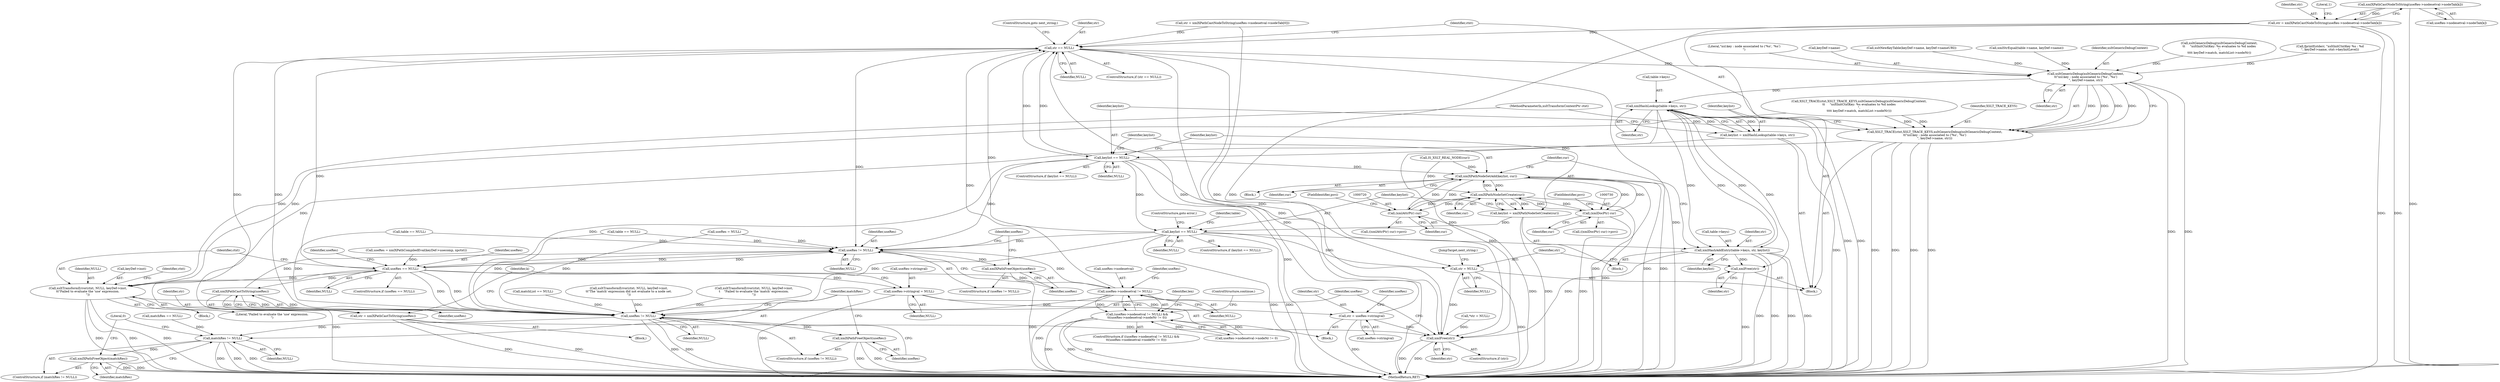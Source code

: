 digraph "0_Chrome_96dbafe288dbe2f0cc45fa3c39daf6d0c37acbab_17@array" {
"1000752" [label="(Call,xmlXPathCastNodeToString(useRes->nodesetval->nodeTab[k]))"];
"1000750" [label="(Call,str = xmlXPathCastNodeToString(useRes->nodesetval->nodeTab[k]))"];
"1000654" [label="(Call,str == NULL)"];
"1000547" [label="(Call,useRes != NULL)"];
"1000550" [label="(Call,xmlXPathFreeObject(useRes))"];
"1000560" [label="(Call,useRes == NULL)"];
"1000564" [label="(Call,xsltTransformError(ctxt, NULL, keyDef->inst,\n\t\t\"Failed to evaluate the 'use' expression.\n\"))"];
"1000811" [label="(Call,useRes != NULL)"];
"1000814" [label="(Call,xmlXPathFreeObject(useRes))"];
"1000817" [label="(Call,matchRes != NULL)"];
"1000820" [label="(Call,xmlXPathFreeObject(matchRes))"];
"1000586" [label="(Call,useRes->nodesetval != NULL)"];
"1000585" [label="(Call,(useRes->nodesetval != NULL) &&\n\t\t(useRes->nodesetval->nodeNr != 0))"];
"1000636" [label="(Call,useRes->stringval = NULL)"];
"1000631" [label="(Call,str = useRes->stringval)"];
"1000808" [label="(Call,xmlFree(str))"];
"1000645" [label="(Call,xmlXPathCastToString(useRes))"];
"1000643" [label="(Call,str = xmlXPathCastToString(useRes))"];
"1000661" [label="(Call,xsltGenericDebug(xsltGenericDebugContext,\n\t\t\"xsl:key : node associated to ('%s', '%s')\n\", keyDef->name, str))"];
"1000658" [label="(Call,XSLT_TRACE(ctxt,XSLT_TRACE_KEYS,xsltGenericDebug(xsltGenericDebugContext,\n\t\t\"xsl:key : node associated to ('%s', '%s')\n\", keyDef->name, str)))"];
"1000670" [label="(Call,xmlHashLookup(table->keys, str))"];
"1000668" [label="(Call,keylist = xmlHashLookup(table->keys, str))"];
"1000676" [label="(Call,keylist == NULL)"];
"1000685" [label="(Call,keylist == NULL)"];
"1000689" [label="(Call,xmlHashAddEntry(table->keys, str, keylist))"];
"1000737" [label="(Call,xmlFree(str))"];
"1000739" [label="(Call,str = NULL)"];
"1000697" [label="(Call,xmlXPathNodeSetAdd(keylist, cur))"];
"1000682" [label="(Call,xmlXPathNodeSetCreate(cur))"];
"1000680" [label="(Call,keylist = xmlXPathNodeSetCreate(cur))"];
"1000719" [label="(Call,(xmlAttrPtr) cur)"];
"1000729" [label="(Call,(xmlDocPtr) cur)"];
"1000680" [label="(Call,keylist = xmlXPathNodeSetCreate(cur))"];
"1000584" [label="(ControlStructure,if ((useRes->nodesetval != NULL) &&\n\t\t(useRes->nodesetval->nodeNr != 0)))"];
"1000632" [label="(Identifier,str)"];
"1000812" [label="(Identifier,useRes)"];
"1000486" [label="(Call,table == NULL)"];
"1000658" [label="(Call,XSLT_TRACE(ctxt,XSLT_TRACE_KEYS,xsltGenericDebug(xsltGenericDebugContext,\n\t\t\"xsl:key : node associated to ('%s', '%s')\n\", keyDef->name, str)))"];
"1000115" [label="(MethodParameterIn,xsltTransformContextPtr ctxt)"];
"1000631" [label="(Call,str = useRes->stringval)"];
"1000740" [label="(Identifier,str)"];
"1000808" [label="(Call,xmlFree(str))"];
"1000636" [label="(Call,useRes->stringval = NULL)"];
"1000570" [label="(Literal,\"Failed to evaluate the 'use' expression.\n\")"];
"1000741" [label="(Identifier,NULL)"];
"1000655" [label="(Identifier,str)"];
"1000811" [label="(Call,useRes != NULL)"];
"1000657" [label="(ControlStructure,goto next_string;)"];
"1000580" [label="(Identifier,useRes)"];
"1000742" [label="(JumpTarget,next_string:)"];
"1000427" [label="(Call,xmlStrEqual(table->name, keyDef->name))"];
"1000587" [label="(Call,useRes->nodesetval)"];
"1000656" [label="(Identifier,NULL)"];
"1000640" [label="(Identifier,NULL)"];
"1000136" [label="(Call,*str = NULL)"];
"1000562" [label="(Identifier,NULL)"];
"1000586" [label="(Call,useRes->nodesetval != NULL)"];
"1000646" [label="(Identifier,useRes)"];
"1000818" [label="(Identifier,matchRes)"];
"1000702" [label="(Identifier,cur)"];
"1000550" [label="(Call,xmlXPathFreeObject(useRes))"];
"1000547" [label="(Call,useRes != NULL)"];
"1000687" [label="(Identifier,NULL)"];
"1000585" [label="(Call,(useRes->nodesetval != NULL) &&\n\t\t(useRes->nodesetval->nodeNr != 0))"];
"1000654" [label="(Call,str == NULL)"];
"1000816" [label="(ControlStructure,if (matchRes != NULL))"];
"1000573" [label="(Identifier,ctxt)"];
"1000559" [label="(ControlStructure,if (useRes == NULL))"];
"1000644" [label="(Identifier,str)"];
"1000552" [label="(Call,useRes = xmlXPathCompiledEval(keyDef->usecomp, xpctxt))"];
"1000821" [label="(Identifier,matchRes)"];
"1000366" [label="(Call,XSLT_TRACE(ctxt,XSLT_TRACE_KEYS,xsltGenericDebug(xsltGenericDebugContext,\n\t\t     \"xsltInitCtxtKey: %s evaluates to %d nodes\n\",\n\t\t\t\t keyDef->match, matchList->nodeNr)))"];
"1000722" [label="(FieldIdentifier,psvi)"];
"1000685" [label="(Call,keylist == NULL)"];
"1000637" [label="(Call,useRes->stringval)"];
"1000750" [label="(Call,str = xmlXPathCastNodeToString(useRes->nodesetval->nodeTab[k]))"];
"1000564" [label="(Call,xsltTransformError(ctxt, NULL, keyDef->inst,\n\t\t\"Failed to evaluate the 'use' expression.\n\"))"];
"1000819" [label="(Identifier,NULL)"];
"1000824" [label="(MethodReturn,RET)"];
"1000546" [label="(ControlStructure,if (useRes != NULL))"];
"1000682" [label="(Call,xmlXPathNodeSetCreate(cur))"];
"1000132" [label="(Call,useRes = NULL)"];
"1000690" [label="(Call,table->keys)"];
"1000814" [label="(Call,xmlXPathFreeObject(useRes))"];
"1000732" [label="(FieldIdentifier,psvi)"];
"1000563" [label="(Block,)"];
"1000669" [label="(Identifier,keylist)"];
"1000642" [label="(Block,)"];
"1000645" [label="(Call,xmlXPathCastToString(useRes))"];
"1000699" [label="(Identifier,cur)"];
"1000729" [label="(Call,(xmlDocPtr) cur)"];
"1000698" [label="(Identifier,keylist)"];
"1000737" [label="(Call,xmlFree(str))"];
"1000751" [label="(Identifier,str)"];
"1000694" [label="(Identifier,keylist)"];
"1000752" [label="(Call,xmlXPathCastNodeToString(useRes->nodesetval->nodeTab[k]))"];
"1000548" [label="(Identifier,useRes)"];
"1000718" [label="(Call,((xmlAttrPtr) cur)->psvi)"];
"1000675" [label="(ControlStructure,if (keylist == NULL))"];
"1000681" [label="(Identifier,keylist)"];
"1000561" [label="(Identifier,useRes)"];
"1000553" [label="(Identifier,useRes)"];
"1000728" [label="(Call,((xmlDocPtr) cur)->psvi)"];
"1000661" [label="(Call,xsltGenericDebug(xsltGenericDebugContext,\n\t\t\"xsl:key : node associated to ('%s', '%s')\n\", keyDef->name, str))"];
"1000638" [label="(Identifier,useRes)"];
"1000662" [label="(Identifier,xsltGenericDebugContext)"];
"1000809" [label="(Identifier,str)"];
"1000565" [label="(Identifier,ctxt)"];
"1000369" [label="(Call,xsltGenericDebug(xsltGenericDebugContext,\n\t\t     \"xsltInitCtxtKey: %s evaluates to %d nodes\n\",\n\t\t\t\t keyDef->match, matchList->nodeNr))"];
"1000693" [label="(Identifier,str)"];
"1000591" [label="(Call,useRes->nodesetval->nodeNr != 0)"];
"1000739" [label="(Call,str = NULL)"];
"1000820" [label="(Call,xmlXPathFreeObject(matchRes))"];
"1000668" [label="(Call,keylist = xmlHashLookup(table->keys, str))"];
"1000677" [label="(Identifier,keylist)"];
"1000679" [label="(Block,)"];
"1000560" [label="(Call,useRes == NULL)"];
"1000389" [label="(Call,xsltTransformError(ctxt, NULL, keyDef->inst,\n\t\t\"The 'match' expression did not evaluate to a node set.\n\"))"];
"1000688" [label="(ControlStructure,goto error;)"];
"1000653" [label="(ControlStructure,if (str == NULL))"];
"1000738" [label="(Identifier,str)"];
"1000731" [label="(Identifier,cur)"];
"1000683" [label="(Identifier,cur)"];
"1000633" [label="(Call,useRes->stringval)"];
"1000652" [label="(Block,)"];
"1000691" [label="(Identifier,table)"];
"1000322" [label="(Call,matchRes == NULL)"];
"1000719" [label="(Call,(xmlAttrPtr) cur)"];
"1000335" [label="(Call,xsltTransformError(ctxt, NULL, keyDef->inst,\n\t    \"Failed to evaluate the 'match' expression.\n\"))"];
"1000721" [label="(Identifier,cur)"];
"1000150" [label="(Call,fprintf(stderr, \"xsltInitCtxtKey %s : %d\n\", keyDef->name, ctxt->keyInitLevel))"];
"1000678" [label="(Identifier,NULL)"];
"1000689" [label="(Call,xmlHashAddEntry(table->keys, str, keylist))"];
"1000606" [label="(Call,str = xmlXPathCastNodeToString(useRes->nodesetval->nodeTab[0]))"];
"1000648" [label="(Identifier,k)"];
"1000671" [label="(Call,table->keys)"];
"1000630" [label="(Block,)"];
"1000472" [label="(Call,table == NULL)"];
"1000697" [label="(Call,xmlXPathNodeSetAdd(keylist, cur))"];
"1000659" [label="(Identifier,ctxt)"];
"1000533" [label="(Call,IS_XSLT_REAL_NODE(cur))"];
"1000549" [label="(Identifier,NULL)"];
"1000594" [label="(Identifier,useRes)"];
"1000696" [label="(Block,)"];
"1000600" [label="(Identifier,len)"];
"1000590" [label="(Identifier,NULL)"];
"1000670" [label="(Call,xmlHashLookup(table->keys, str))"];
"1000667" [label="(Identifier,str)"];
"1000674" [label="(Identifier,str)"];
"1000676" [label="(Call,keylist == NULL)"];
"1000663" [label="(Literal,\"xsl:key : node associated to ('%s', '%s')\n\")"];
"1000651" [label="(Literal,1)"];
"1000806" [label="(ControlStructure,if (str))"];
"1000813" [label="(Identifier,NULL)"];
"1000404" [label="(Call,matchList == NULL)"];
"1000551" [label="(Identifier,useRes)"];
"1000566" [label="(Identifier,NULL)"];
"1000664" [label="(Call,keyDef->name)"];
"1000567" [label="(Call,keyDef->inst)"];
"1000643" [label="(Call,str = xmlXPathCastToString(useRes))"];
"1000618" [label="(ControlStructure,continue;)"];
"1000815" [label="(Identifier,useRes)"];
"1000753" [label="(Call,useRes->nodesetval->nodeTab[k])"];
"1000478" [label="(Call,xsltNewKeyTable(keyDef->name, keyDef->nameURI))"];
"1000686" [label="(Identifier,keylist)"];
"1000823" [label="(Literal,0)"];
"1000817" [label="(Call,matchRes != NULL)"];
"1000810" [label="(ControlStructure,if (useRes != NULL))"];
"1000660" [label="(Identifier,XSLT_TRACE_KEYS)"];
"1000684" [label="(ControlStructure,if (keylist == NULL))"];
"1000752" -> "1000750"  [label="AST: "];
"1000752" -> "1000753"  [label="CFG: "];
"1000753" -> "1000752"  [label="AST: "];
"1000750" -> "1000752"  [label="CFG: "];
"1000752" -> "1000824"  [label="DDG: "];
"1000752" -> "1000750"  [label="DDG: "];
"1000750" -> "1000652"  [label="AST: "];
"1000751" -> "1000750"  [label="AST: "];
"1000651" -> "1000750"  [label="CFG: "];
"1000750" -> "1000824"  [label="DDG: "];
"1000750" -> "1000824"  [label="DDG: "];
"1000750" -> "1000654"  [label="DDG: "];
"1000750" -> "1000808"  [label="DDG: "];
"1000654" -> "1000653"  [label="AST: "];
"1000654" -> "1000656"  [label="CFG: "];
"1000655" -> "1000654"  [label="AST: "];
"1000656" -> "1000654"  [label="AST: "];
"1000657" -> "1000654"  [label="CFG: "];
"1000659" -> "1000654"  [label="CFG: "];
"1000654" -> "1000824"  [label="DDG: "];
"1000654" -> "1000824"  [label="DDG: "];
"1000654" -> "1000547"  [label="DDG: "];
"1000606" -> "1000654"  [label="DDG: "];
"1000631" -> "1000654"  [label="DDG: "];
"1000643" -> "1000654"  [label="DDG: "];
"1000560" -> "1000654"  [label="DDG: "];
"1000586" -> "1000654"  [label="DDG: "];
"1000676" -> "1000654"  [label="DDG: "];
"1000685" -> "1000654"  [label="DDG: "];
"1000654" -> "1000661"  [label="DDG: "];
"1000654" -> "1000676"  [label="DDG: "];
"1000654" -> "1000808"  [label="DDG: "];
"1000654" -> "1000811"  [label="DDG: "];
"1000547" -> "1000546"  [label="AST: "];
"1000547" -> "1000549"  [label="CFG: "];
"1000548" -> "1000547"  [label="AST: "];
"1000549" -> "1000547"  [label="AST: "];
"1000551" -> "1000547"  [label="CFG: "];
"1000553" -> "1000547"  [label="CFG: "];
"1000645" -> "1000547"  [label="DDG: "];
"1000132" -> "1000547"  [label="DDG: "];
"1000560" -> "1000547"  [label="DDG: "];
"1000560" -> "1000547"  [label="DDG: "];
"1000676" -> "1000547"  [label="DDG: "];
"1000586" -> "1000547"  [label="DDG: "];
"1000486" -> "1000547"  [label="DDG: "];
"1000472" -> "1000547"  [label="DDG: "];
"1000685" -> "1000547"  [label="DDG: "];
"1000547" -> "1000550"  [label="DDG: "];
"1000547" -> "1000560"  [label="DDG: "];
"1000550" -> "1000546"  [label="AST: "];
"1000550" -> "1000551"  [label="CFG: "];
"1000551" -> "1000550"  [label="AST: "];
"1000553" -> "1000550"  [label="CFG: "];
"1000550" -> "1000824"  [label="DDG: "];
"1000560" -> "1000559"  [label="AST: "];
"1000560" -> "1000562"  [label="CFG: "];
"1000561" -> "1000560"  [label="AST: "];
"1000562" -> "1000560"  [label="AST: "];
"1000565" -> "1000560"  [label="CFG: "];
"1000580" -> "1000560"  [label="CFG: "];
"1000560" -> "1000824"  [label="DDG: "];
"1000552" -> "1000560"  [label="DDG: "];
"1000560" -> "1000564"  [label="DDG: "];
"1000560" -> "1000586"  [label="DDG: "];
"1000560" -> "1000636"  [label="DDG: "];
"1000560" -> "1000645"  [label="DDG: "];
"1000560" -> "1000811"  [label="DDG: "];
"1000560" -> "1000811"  [label="DDG: "];
"1000564" -> "1000563"  [label="AST: "];
"1000564" -> "1000570"  [label="CFG: "];
"1000565" -> "1000564"  [label="AST: "];
"1000566" -> "1000564"  [label="AST: "];
"1000567" -> "1000564"  [label="AST: "];
"1000570" -> "1000564"  [label="AST: "];
"1000573" -> "1000564"  [label="CFG: "];
"1000564" -> "1000824"  [label="DDG: "];
"1000564" -> "1000824"  [label="DDG: "];
"1000564" -> "1000824"  [label="DDG: "];
"1000366" -> "1000564"  [label="DDG: "];
"1000658" -> "1000564"  [label="DDG: "];
"1000115" -> "1000564"  [label="DDG: "];
"1000564" -> "1000811"  [label="DDG: "];
"1000811" -> "1000810"  [label="AST: "];
"1000811" -> "1000813"  [label="CFG: "];
"1000812" -> "1000811"  [label="AST: "];
"1000813" -> "1000811"  [label="AST: "];
"1000815" -> "1000811"  [label="CFG: "];
"1000818" -> "1000811"  [label="CFG: "];
"1000811" -> "1000824"  [label="DDG: "];
"1000811" -> "1000824"  [label="DDG: "];
"1000645" -> "1000811"  [label="DDG: "];
"1000132" -> "1000811"  [label="DDG: "];
"1000676" -> "1000811"  [label="DDG: "];
"1000586" -> "1000811"  [label="DDG: "];
"1000486" -> "1000811"  [label="DDG: "];
"1000472" -> "1000811"  [label="DDG: "];
"1000685" -> "1000811"  [label="DDG: "];
"1000404" -> "1000811"  [label="DDG: "];
"1000389" -> "1000811"  [label="DDG: "];
"1000335" -> "1000811"  [label="DDG: "];
"1000811" -> "1000814"  [label="DDG: "];
"1000811" -> "1000817"  [label="DDG: "];
"1000814" -> "1000810"  [label="AST: "];
"1000814" -> "1000815"  [label="CFG: "];
"1000815" -> "1000814"  [label="AST: "];
"1000818" -> "1000814"  [label="CFG: "];
"1000814" -> "1000824"  [label="DDG: "];
"1000814" -> "1000824"  [label="DDG: "];
"1000817" -> "1000816"  [label="AST: "];
"1000817" -> "1000819"  [label="CFG: "];
"1000818" -> "1000817"  [label="AST: "];
"1000819" -> "1000817"  [label="AST: "];
"1000821" -> "1000817"  [label="CFG: "];
"1000823" -> "1000817"  [label="CFG: "];
"1000817" -> "1000824"  [label="DDG: "];
"1000817" -> "1000824"  [label="DDG: "];
"1000817" -> "1000824"  [label="DDG: "];
"1000322" -> "1000817"  [label="DDG: "];
"1000817" -> "1000820"  [label="DDG: "];
"1000820" -> "1000816"  [label="AST: "];
"1000820" -> "1000821"  [label="CFG: "];
"1000821" -> "1000820"  [label="AST: "];
"1000823" -> "1000820"  [label="CFG: "];
"1000820" -> "1000824"  [label="DDG: "];
"1000820" -> "1000824"  [label="DDG: "];
"1000586" -> "1000585"  [label="AST: "];
"1000586" -> "1000590"  [label="CFG: "];
"1000587" -> "1000586"  [label="AST: "];
"1000590" -> "1000586"  [label="AST: "];
"1000594" -> "1000586"  [label="CFG: "];
"1000585" -> "1000586"  [label="CFG: "];
"1000586" -> "1000824"  [label="DDG: "];
"1000586" -> "1000585"  [label="DDG: "];
"1000586" -> "1000585"  [label="DDG: "];
"1000585" -> "1000584"  [label="AST: "];
"1000585" -> "1000591"  [label="CFG: "];
"1000591" -> "1000585"  [label="AST: "];
"1000600" -> "1000585"  [label="CFG: "];
"1000618" -> "1000585"  [label="CFG: "];
"1000585" -> "1000824"  [label="DDG: "];
"1000585" -> "1000824"  [label="DDG: "];
"1000585" -> "1000824"  [label="DDG: "];
"1000591" -> "1000585"  [label="DDG: "];
"1000591" -> "1000585"  [label="DDG: "];
"1000636" -> "1000630"  [label="AST: "];
"1000636" -> "1000640"  [label="CFG: "];
"1000637" -> "1000636"  [label="AST: "];
"1000640" -> "1000636"  [label="AST: "];
"1000648" -> "1000636"  [label="CFG: "];
"1000636" -> "1000824"  [label="DDG: "];
"1000636" -> "1000631"  [label="DDG: "];
"1000631" -> "1000630"  [label="AST: "];
"1000631" -> "1000633"  [label="CFG: "];
"1000632" -> "1000631"  [label="AST: "];
"1000633" -> "1000631"  [label="AST: "];
"1000638" -> "1000631"  [label="CFG: "];
"1000631" -> "1000824"  [label="DDG: "];
"1000631" -> "1000808"  [label="DDG: "];
"1000808" -> "1000806"  [label="AST: "];
"1000808" -> "1000809"  [label="CFG: "];
"1000809" -> "1000808"  [label="AST: "];
"1000812" -> "1000808"  [label="CFG: "];
"1000808" -> "1000824"  [label="DDG: "];
"1000808" -> "1000824"  [label="DDG: "];
"1000606" -> "1000808"  [label="DDG: "];
"1000689" -> "1000808"  [label="DDG: "];
"1000643" -> "1000808"  [label="DDG: "];
"1000136" -> "1000808"  [label="DDG: "];
"1000670" -> "1000808"  [label="DDG: "];
"1000739" -> "1000808"  [label="DDG: "];
"1000645" -> "1000643"  [label="AST: "];
"1000645" -> "1000646"  [label="CFG: "];
"1000646" -> "1000645"  [label="AST: "];
"1000643" -> "1000645"  [label="CFG: "];
"1000645" -> "1000643"  [label="DDG: "];
"1000643" -> "1000642"  [label="AST: "];
"1000644" -> "1000643"  [label="AST: "];
"1000648" -> "1000643"  [label="CFG: "];
"1000643" -> "1000824"  [label="DDG: "];
"1000643" -> "1000824"  [label="DDG: "];
"1000661" -> "1000658"  [label="AST: "];
"1000661" -> "1000667"  [label="CFG: "];
"1000662" -> "1000661"  [label="AST: "];
"1000663" -> "1000661"  [label="AST: "];
"1000664" -> "1000661"  [label="AST: "];
"1000667" -> "1000661"  [label="AST: "];
"1000658" -> "1000661"  [label="CFG: "];
"1000661" -> "1000824"  [label="DDG: "];
"1000661" -> "1000824"  [label="DDG: "];
"1000661" -> "1000658"  [label="DDG: "];
"1000661" -> "1000658"  [label="DDG: "];
"1000661" -> "1000658"  [label="DDG: "];
"1000661" -> "1000658"  [label="DDG: "];
"1000369" -> "1000661"  [label="DDG: "];
"1000478" -> "1000661"  [label="DDG: "];
"1000150" -> "1000661"  [label="DDG: "];
"1000427" -> "1000661"  [label="DDG: "];
"1000661" -> "1000670"  [label="DDG: "];
"1000658" -> "1000652"  [label="AST: "];
"1000659" -> "1000658"  [label="AST: "];
"1000660" -> "1000658"  [label="AST: "];
"1000669" -> "1000658"  [label="CFG: "];
"1000658" -> "1000824"  [label="DDG: "];
"1000658" -> "1000824"  [label="DDG: "];
"1000658" -> "1000824"  [label="DDG: "];
"1000658" -> "1000824"  [label="DDG: "];
"1000366" -> "1000658"  [label="DDG: "];
"1000366" -> "1000658"  [label="DDG: "];
"1000115" -> "1000658"  [label="DDG: "];
"1000670" -> "1000668"  [label="AST: "];
"1000670" -> "1000674"  [label="CFG: "];
"1000671" -> "1000670"  [label="AST: "];
"1000674" -> "1000670"  [label="AST: "];
"1000668" -> "1000670"  [label="CFG: "];
"1000670" -> "1000824"  [label="DDG: "];
"1000670" -> "1000824"  [label="DDG: "];
"1000670" -> "1000668"  [label="DDG: "];
"1000670" -> "1000668"  [label="DDG: "];
"1000689" -> "1000670"  [label="DDG: "];
"1000670" -> "1000689"  [label="DDG: "];
"1000670" -> "1000689"  [label="DDG: "];
"1000670" -> "1000737"  [label="DDG: "];
"1000668" -> "1000652"  [label="AST: "];
"1000669" -> "1000668"  [label="AST: "];
"1000677" -> "1000668"  [label="CFG: "];
"1000668" -> "1000824"  [label="DDG: "];
"1000668" -> "1000676"  [label="DDG: "];
"1000676" -> "1000675"  [label="AST: "];
"1000676" -> "1000678"  [label="CFG: "];
"1000677" -> "1000676"  [label="AST: "];
"1000678" -> "1000676"  [label="AST: "];
"1000681" -> "1000676"  [label="CFG: "];
"1000698" -> "1000676"  [label="CFG: "];
"1000676" -> "1000824"  [label="DDG: "];
"1000676" -> "1000685"  [label="DDG: "];
"1000676" -> "1000697"  [label="DDG: "];
"1000676" -> "1000739"  [label="DDG: "];
"1000685" -> "1000684"  [label="AST: "];
"1000685" -> "1000687"  [label="CFG: "];
"1000686" -> "1000685"  [label="AST: "];
"1000687" -> "1000685"  [label="AST: "];
"1000688" -> "1000685"  [label="CFG: "];
"1000691" -> "1000685"  [label="CFG: "];
"1000685" -> "1000824"  [label="DDG: "];
"1000685" -> "1000824"  [label="DDG: "];
"1000680" -> "1000685"  [label="DDG: "];
"1000685" -> "1000689"  [label="DDG: "];
"1000685" -> "1000739"  [label="DDG: "];
"1000689" -> "1000679"  [label="AST: "];
"1000689" -> "1000694"  [label="CFG: "];
"1000690" -> "1000689"  [label="AST: "];
"1000693" -> "1000689"  [label="AST: "];
"1000694" -> "1000689"  [label="AST: "];
"1000702" -> "1000689"  [label="CFG: "];
"1000689" -> "1000824"  [label="DDG: "];
"1000689" -> "1000824"  [label="DDG: "];
"1000689" -> "1000824"  [label="DDG: "];
"1000689" -> "1000824"  [label="DDG: "];
"1000689" -> "1000737"  [label="DDG: "];
"1000737" -> "1000652"  [label="AST: "];
"1000737" -> "1000738"  [label="CFG: "];
"1000738" -> "1000737"  [label="AST: "];
"1000740" -> "1000737"  [label="CFG: "];
"1000737" -> "1000824"  [label="DDG: "];
"1000739" -> "1000652"  [label="AST: "];
"1000739" -> "1000741"  [label="CFG: "];
"1000740" -> "1000739"  [label="AST: "];
"1000741" -> "1000739"  [label="AST: "];
"1000742" -> "1000739"  [label="CFG: "];
"1000739" -> "1000824"  [label="DDG: "];
"1000697" -> "1000696"  [label="AST: "];
"1000697" -> "1000699"  [label="CFG: "];
"1000698" -> "1000697"  [label="AST: "];
"1000699" -> "1000697"  [label="AST: "];
"1000702" -> "1000697"  [label="CFG: "];
"1000697" -> "1000824"  [label="DDG: "];
"1000697" -> "1000824"  [label="DDG: "];
"1000697" -> "1000824"  [label="DDG: "];
"1000697" -> "1000682"  [label="DDG: "];
"1000682" -> "1000697"  [label="DDG: "];
"1000719" -> "1000697"  [label="DDG: "];
"1000729" -> "1000697"  [label="DDG: "];
"1000533" -> "1000697"  [label="DDG: "];
"1000697" -> "1000719"  [label="DDG: "];
"1000697" -> "1000729"  [label="DDG: "];
"1000682" -> "1000680"  [label="AST: "];
"1000682" -> "1000683"  [label="CFG: "];
"1000683" -> "1000682"  [label="AST: "];
"1000680" -> "1000682"  [label="CFG: "];
"1000682" -> "1000824"  [label="DDG: "];
"1000682" -> "1000680"  [label="DDG: "];
"1000719" -> "1000682"  [label="DDG: "];
"1000729" -> "1000682"  [label="DDG: "];
"1000533" -> "1000682"  [label="DDG: "];
"1000682" -> "1000719"  [label="DDG: "];
"1000682" -> "1000729"  [label="DDG: "];
"1000680" -> "1000679"  [label="AST: "];
"1000681" -> "1000680"  [label="AST: "];
"1000686" -> "1000680"  [label="CFG: "];
"1000680" -> "1000824"  [label="DDG: "];
"1000719" -> "1000718"  [label="AST: "];
"1000719" -> "1000721"  [label="CFG: "];
"1000720" -> "1000719"  [label="AST: "];
"1000721" -> "1000719"  [label="AST: "];
"1000722" -> "1000719"  [label="CFG: "];
"1000719" -> "1000824"  [label="DDG: "];
"1000729" -> "1000728"  [label="AST: "];
"1000729" -> "1000731"  [label="CFG: "];
"1000730" -> "1000729"  [label="AST: "];
"1000731" -> "1000729"  [label="AST: "];
"1000732" -> "1000729"  [label="CFG: "];
"1000729" -> "1000824"  [label="DDG: "];
}
